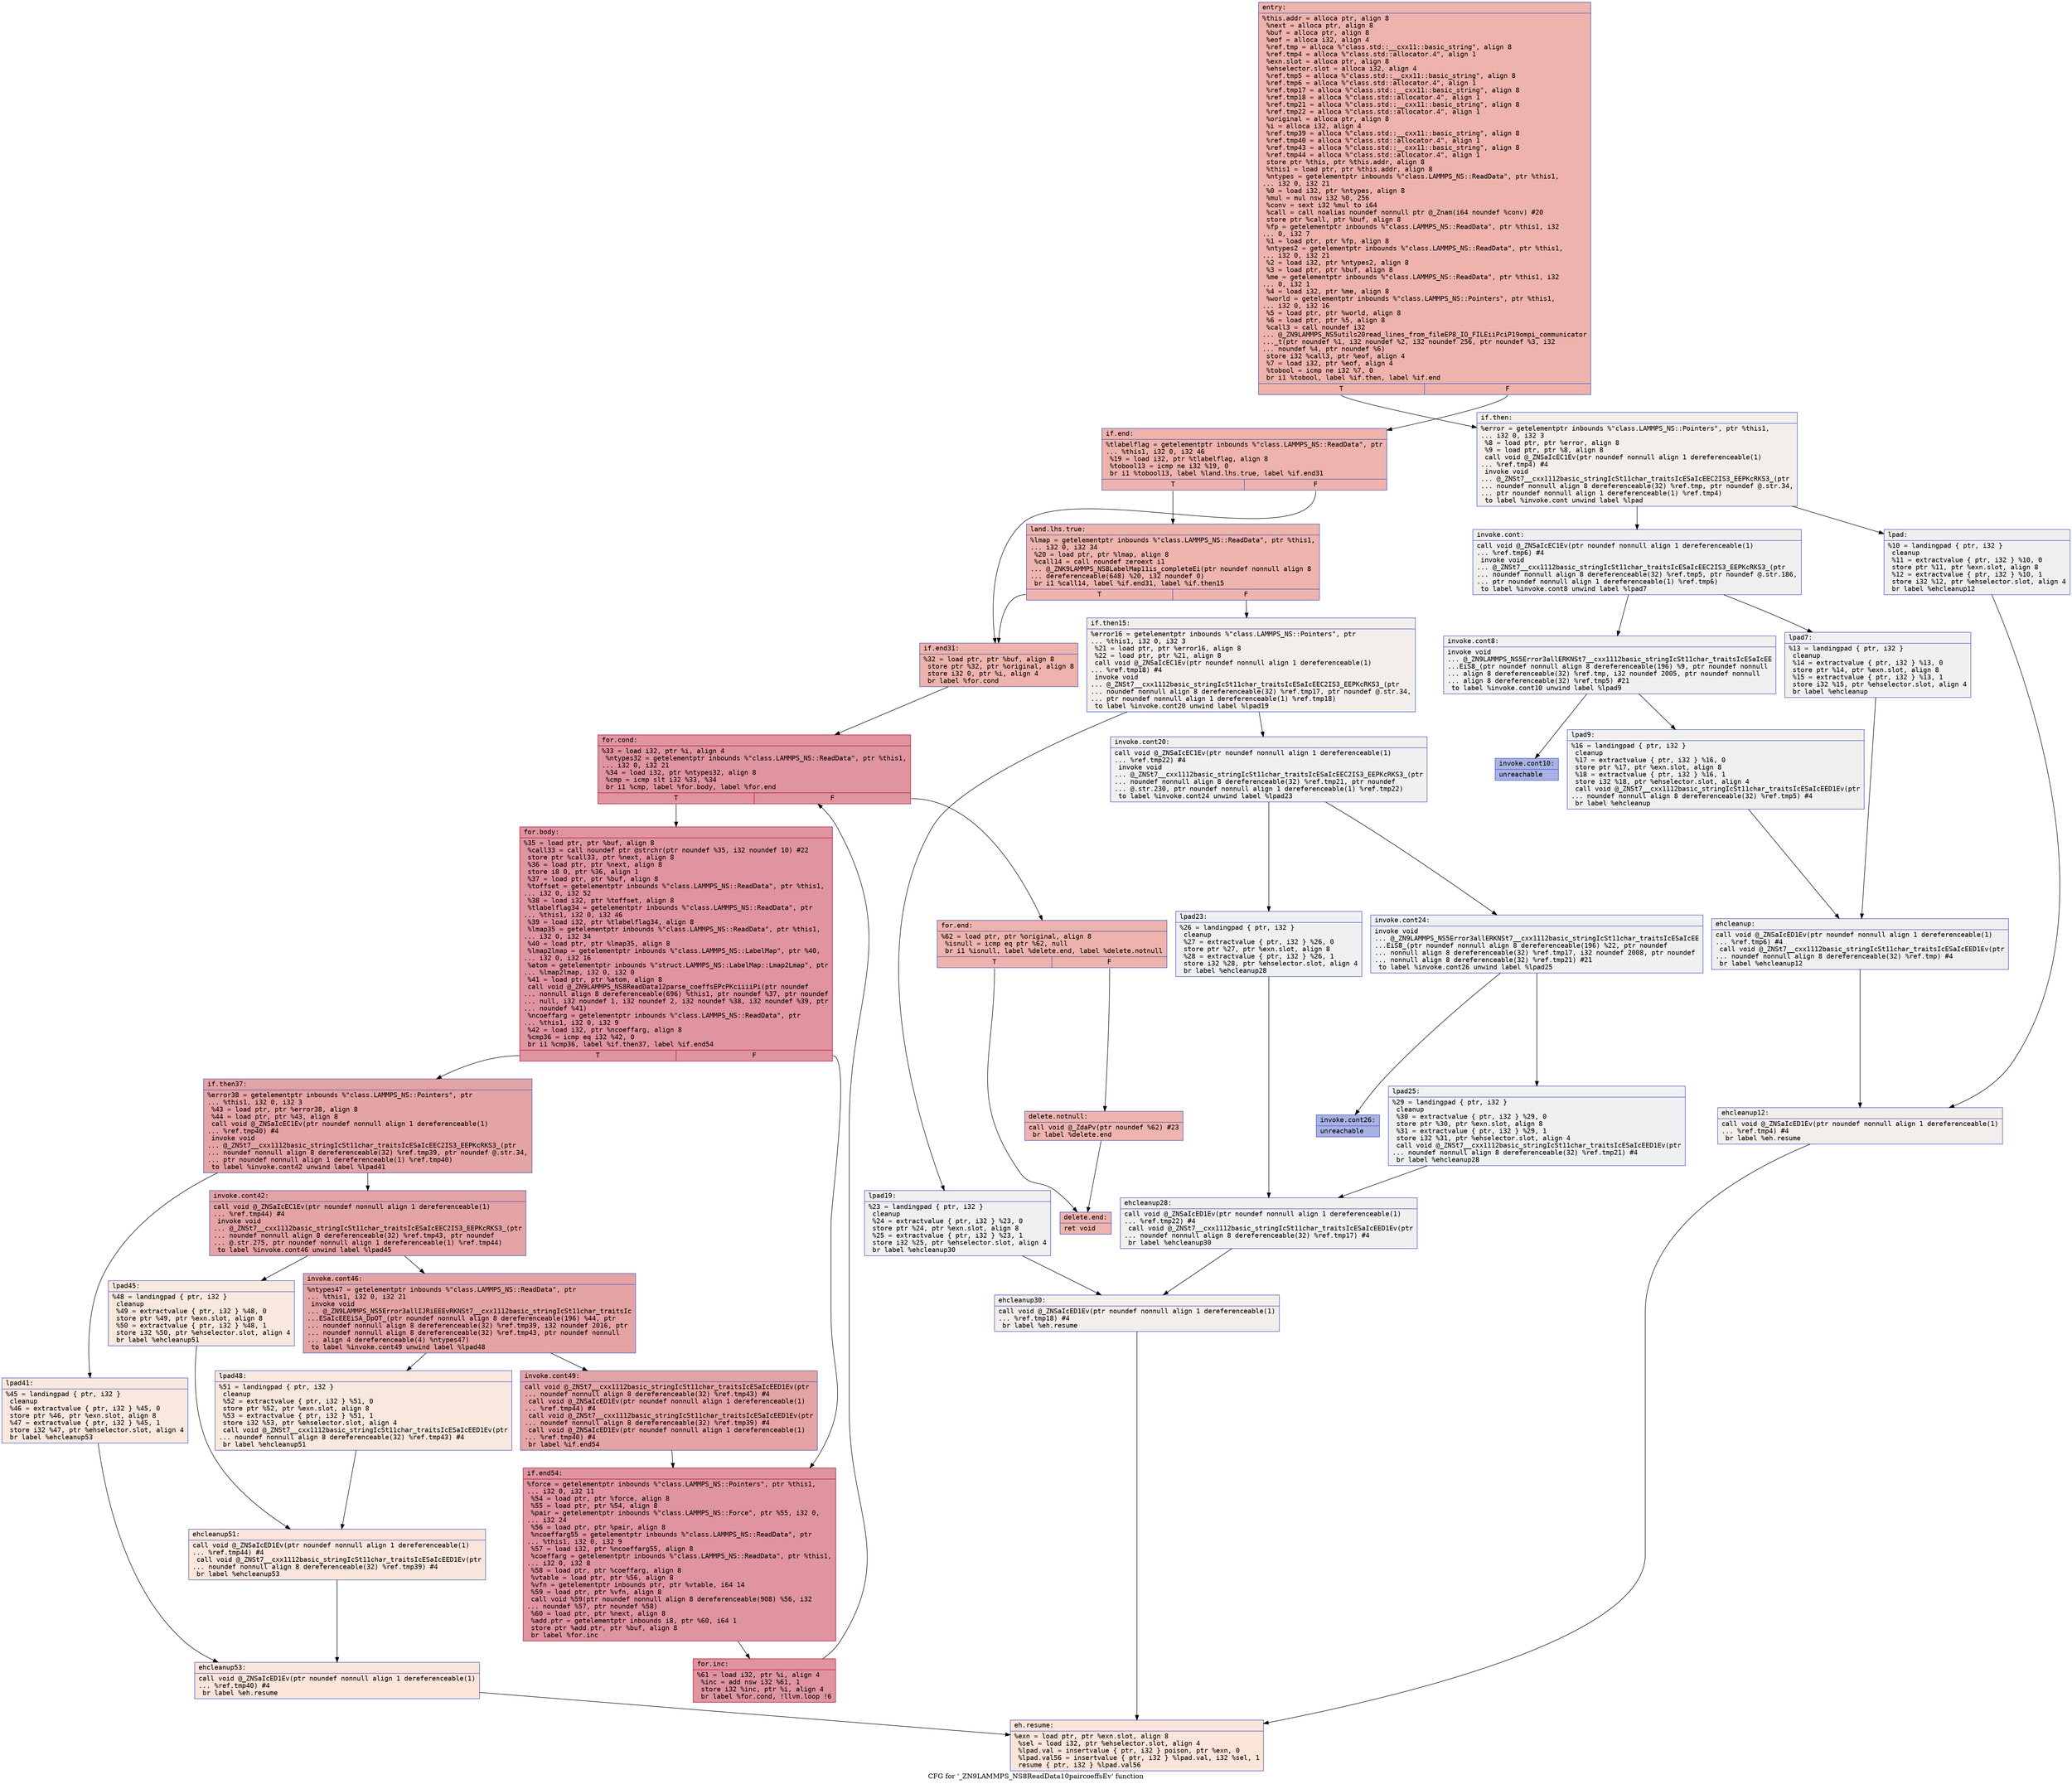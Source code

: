 digraph "CFG for '_ZN9LAMMPS_NS8ReadData10paircoeffsEv' function" {
	label="CFG for '_ZN9LAMMPS_NS8ReadData10paircoeffsEv' function";

	Node0x55c7e08a4300 [shape=record,color="#3d50c3ff", style=filled, fillcolor="#d6524470" fontname="Courier",label="{entry:\l|  %this.addr = alloca ptr, align 8\l  %next = alloca ptr, align 8\l  %buf = alloca ptr, align 8\l  %eof = alloca i32, align 4\l  %ref.tmp = alloca %\"class.std::__cxx11::basic_string\", align 8\l  %ref.tmp4 = alloca %\"class.std::allocator.4\", align 1\l  %exn.slot = alloca ptr, align 8\l  %ehselector.slot = alloca i32, align 4\l  %ref.tmp5 = alloca %\"class.std::__cxx11::basic_string\", align 8\l  %ref.tmp6 = alloca %\"class.std::allocator.4\", align 1\l  %ref.tmp17 = alloca %\"class.std::__cxx11::basic_string\", align 8\l  %ref.tmp18 = alloca %\"class.std::allocator.4\", align 1\l  %ref.tmp21 = alloca %\"class.std::__cxx11::basic_string\", align 8\l  %ref.tmp22 = alloca %\"class.std::allocator.4\", align 1\l  %original = alloca ptr, align 8\l  %i = alloca i32, align 4\l  %ref.tmp39 = alloca %\"class.std::__cxx11::basic_string\", align 8\l  %ref.tmp40 = alloca %\"class.std::allocator.4\", align 1\l  %ref.tmp43 = alloca %\"class.std::__cxx11::basic_string\", align 8\l  %ref.tmp44 = alloca %\"class.std::allocator.4\", align 1\l  store ptr %this, ptr %this.addr, align 8\l  %this1 = load ptr, ptr %this.addr, align 8\l  %ntypes = getelementptr inbounds %\"class.LAMMPS_NS::ReadData\", ptr %this1,\l... i32 0, i32 21\l  %0 = load i32, ptr %ntypes, align 8\l  %mul = mul nsw i32 %0, 256\l  %conv = sext i32 %mul to i64\l  %call = call noalias noundef nonnull ptr @_Znam(i64 noundef %conv) #20\l  store ptr %call, ptr %buf, align 8\l  %fp = getelementptr inbounds %\"class.LAMMPS_NS::ReadData\", ptr %this1, i32\l... 0, i32 7\l  %1 = load ptr, ptr %fp, align 8\l  %ntypes2 = getelementptr inbounds %\"class.LAMMPS_NS::ReadData\", ptr %this1,\l... i32 0, i32 21\l  %2 = load i32, ptr %ntypes2, align 8\l  %3 = load ptr, ptr %buf, align 8\l  %me = getelementptr inbounds %\"class.LAMMPS_NS::ReadData\", ptr %this1, i32\l... 0, i32 1\l  %4 = load i32, ptr %me, align 8\l  %world = getelementptr inbounds %\"class.LAMMPS_NS::Pointers\", ptr %this1,\l... i32 0, i32 16\l  %5 = load ptr, ptr %world, align 8\l  %6 = load ptr, ptr %5, align 8\l  %call3 = call noundef i32\l... @_ZN9LAMMPS_NS5utils20read_lines_from_fileEP8_IO_FILEiiPciP19ompi_communicator\l..._t(ptr noundef %1, i32 noundef %2, i32 noundef 256, ptr noundef %3, i32\l... noundef %4, ptr noundef %6)\l  store i32 %call3, ptr %eof, align 4\l  %7 = load i32, ptr %eof, align 4\l  %tobool = icmp ne i32 %7, 0\l  br i1 %tobool, label %if.then, label %if.end\l|{<s0>T|<s1>F}}"];
	Node0x55c7e08a4300:s0 -> Node0x55c7e08a62d0[tooltip="entry -> if.then\nProbability 0.00%" ];
	Node0x55c7e08a4300:s1 -> Node0x55c7e08a6340[tooltip="entry -> if.end\nProbability 100.00%" ];
	Node0x55c7e08a62d0 [shape=record,color="#3d50c3ff", style=filled, fillcolor="#e5d8d170" fontname="Courier",label="{if.then:\l|  %error = getelementptr inbounds %\"class.LAMMPS_NS::Pointers\", ptr %this1,\l... i32 0, i32 3\l  %8 = load ptr, ptr %error, align 8\l  %9 = load ptr, ptr %8, align 8\l  call void @_ZNSaIcEC1Ev(ptr noundef nonnull align 1 dereferenceable(1)\l... %ref.tmp4) #4\l  invoke void\l... @_ZNSt7__cxx1112basic_stringIcSt11char_traitsIcESaIcEEC2IS3_EEPKcRKS3_(ptr\l... noundef nonnull align 8 dereferenceable(32) %ref.tmp, ptr noundef @.str.34,\l... ptr noundef nonnull align 1 dereferenceable(1) %ref.tmp4)\l          to label %invoke.cont unwind label %lpad\l}"];
	Node0x55c7e08a62d0 -> Node0x55c7e08a67c0[tooltip="if.then -> invoke.cont\nProbability 50.00%" ];
	Node0x55c7e08a62d0 -> Node0x55c7e08a6810[tooltip="if.then -> lpad\nProbability 50.00%" ];
	Node0x55c7e08a67c0 [shape=record,color="#3d50c3ff", style=filled, fillcolor="#e0dbd870" fontname="Courier",label="{invoke.cont:\l|  call void @_ZNSaIcEC1Ev(ptr noundef nonnull align 1 dereferenceable(1)\l... %ref.tmp6) #4\l  invoke void\l... @_ZNSt7__cxx1112basic_stringIcSt11char_traitsIcESaIcEEC2IS3_EEPKcRKS3_(ptr\l... noundef nonnull align 8 dereferenceable(32) %ref.tmp5, ptr noundef @.str.186,\l... ptr noundef nonnull align 1 dereferenceable(1) %ref.tmp6)\l          to label %invoke.cont8 unwind label %lpad7\l}"];
	Node0x55c7e08a67c0 -> Node0x55c7e08a6b30[tooltip="invoke.cont -> invoke.cont8\nProbability 50.00%" ];
	Node0x55c7e08a67c0 -> Node0x55c7e08a6b80[tooltip="invoke.cont -> lpad7\nProbability 50.00%" ];
	Node0x55c7e08a6b30 [shape=record,color="#3d50c3ff", style=filled, fillcolor="#dedcdb70" fontname="Courier",label="{invoke.cont8:\l|  invoke void\l... @_ZN9LAMMPS_NS5Error3allERKNSt7__cxx1112basic_stringIcSt11char_traitsIcESaIcEE\l...EiS8_(ptr noundef nonnull align 8 dereferenceable(196) %9, ptr noundef nonnull\l... align 8 dereferenceable(32) %ref.tmp, i32 noundef 2005, ptr noundef nonnull\l... align 8 dereferenceable(32) %ref.tmp5) #21\l          to label %invoke.cont10 unwind label %lpad9\l}"];
	Node0x55c7e08a6b30 -> Node0x55c7e08a6ae0[tooltip="invoke.cont8 -> invoke.cont10\nProbability 0.00%" ];
	Node0x55c7e08a6b30 -> Node0x55c7e08a6de0[tooltip="invoke.cont8 -> lpad9\nProbability 100.00%" ];
	Node0x55c7e08a6ae0 [shape=record,color="#3d50c3ff", style=filled, fillcolor="#3d50c370" fontname="Courier",label="{invoke.cont10:\l|  unreachable\l}"];
	Node0x55c7e08a6810 [shape=record,color="#3d50c3ff", style=filled, fillcolor="#e0dbd870" fontname="Courier",label="{lpad:\l|  %10 = landingpad \{ ptr, i32 \}\l          cleanup\l  %11 = extractvalue \{ ptr, i32 \} %10, 0\l  store ptr %11, ptr %exn.slot, align 8\l  %12 = extractvalue \{ ptr, i32 \} %10, 1\l  store i32 %12, ptr %ehselector.slot, align 4\l  br label %ehcleanup12\l}"];
	Node0x55c7e08a6810 -> Node0x55c7e08a73a0[tooltip="lpad -> ehcleanup12\nProbability 100.00%" ];
	Node0x55c7e08a6b80 [shape=record,color="#3d50c3ff", style=filled, fillcolor="#dedcdb70" fontname="Courier",label="{lpad7:\l|  %13 = landingpad \{ ptr, i32 \}\l          cleanup\l  %14 = extractvalue \{ ptr, i32 \} %13, 0\l  store ptr %14, ptr %exn.slot, align 8\l  %15 = extractvalue \{ ptr, i32 \} %13, 1\l  store i32 %15, ptr %ehselector.slot, align 4\l  br label %ehcleanup\l}"];
	Node0x55c7e08a6b80 -> Node0x55c7e08a76f0[tooltip="lpad7 -> ehcleanup\nProbability 100.00%" ];
	Node0x55c7e08a6de0 [shape=record,color="#3d50c3ff", style=filled, fillcolor="#dedcdb70" fontname="Courier",label="{lpad9:\l|  %16 = landingpad \{ ptr, i32 \}\l          cleanup\l  %17 = extractvalue \{ ptr, i32 \} %16, 0\l  store ptr %17, ptr %exn.slot, align 8\l  %18 = extractvalue \{ ptr, i32 \} %16, 1\l  store i32 %18, ptr %ehselector.slot, align 4\l  call void @_ZNSt7__cxx1112basic_stringIcSt11char_traitsIcESaIcEED1Ev(ptr\l... noundef nonnull align 8 dereferenceable(32) %ref.tmp5) #4\l  br label %ehcleanup\l}"];
	Node0x55c7e08a6de0 -> Node0x55c7e08a76f0[tooltip="lpad9 -> ehcleanup\nProbability 100.00%" ];
	Node0x55c7e08a76f0 [shape=record,color="#3d50c3ff", style=filled, fillcolor="#e0dbd870" fontname="Courier",label="{ehcleanup:\l|  call void @_ZNSaIcED1Ev(ptr noundef nonnull align 1 dereferenceable(1)\l... %ref.tmp6) #4\l  call void @_ZNSt7__cxx1112basic_stringIcSt11char_traitsIcESaIcEED1Ev(ptr\l... noundef nonnull align 8 dereferenceable(32) %ref.tmp) #4\l  br label %ehcleanup12\l}"];
	Node0x55c7e08a76f0 -> Node0x55c7e08a73a0[tooltip="ehcleanup -> ehcleanup12\nProbability 100.00%" ];
	Node0x55c7e08a73a0 [shape=record,color="#3d50c3ff", style=filled, fillcolor="#e5d8d170" fontname="Courier",label="{ehcleanup12:\l|  call void @_ZNSaIcED1Ev(ptr noundef nonnull align 1 dereferenceable(1)\l... %ref.tmp4) #4\l  br label %eh.resume\l}"];
	Node0x55c7e08a73a0 -> Node0x55c7e08a7fa0[tooltip="ehcleanup12 -> eh.resume\nProbability 100.00%" ];
	Node0x55c7e08a6340 [shape=record,color="#3d50c3ff", style=filled, fillcolor="#d6524470" fontname="Courier",label="{if.end:\l|  %tlabelflag = getelementptr inbounds %\"class.LAMMPS_NS::ReadData\", ptr\l... %this1, i32 0, i32 46\l  %19 = load i32, ptr %tlabelflag, align 8\l  %tobool13 = icmp ne i32 %19, 0\l  br i1 %tobool13, label %land.lhs.true, label %if.end31\l|{<s0>T|<s1>F}}"];
	Node0x55c7e08a6340:s0 -> Node0x55c7e08a8290[tooltip="if.end -> land.lhs.true\nProbability 62.50%" ];
	Node0x55c7e08a6340:s1 -> Node0x55c7e08a8310[tooltip="if.end -> if.end31\nProbability 37.50%" ];
	Node0x55c7e08a8290 [shape=record,color="#3d50c3ff", style=filled, fillcolor="#d8564670" fontname="Courier",label="{land.lhs.true:\l|  %lmap = getelementptr inbounds %\"class.LAMMPS_NS::ReadData\", ptr %this1,\l... i32 0, i32 34\l  %20 = load ptr, ptr %lmap, align 8\l  %call14 = call noundef zeroext i1\l... @_ZNK9LAMMPS_NS8LabelMap11is_completeEi(ptr noundef nonnull align 8\l... dereferenceable(648) %20, i32 noundef 0)\l  br i1 %call14, label %if.end31, label %if.then15\l|{<s0>T|<s1>F}}"];
	Node0x55c7e08a8290:s0 -> Node0x55c7e08a8310[tooltip="land.lhs.true -> if.end31\nProbability 100.00%" ];
	Node0x55c7e08a8290:s1 -> Node0x55c7e08a8a70[tooltip="land.lhs.true -> if.then15\nProbability 0.00%" ];
	Node0x55c7e08a8a70 [shape=record,color="#3d50c3ff", style=filled, fillcolor="#e3d9d370" fontname="Courier",label="{if.then15:\l|  %error16 = getelementptr inbounds %\"class.LAMMPS_NS::Pointers\", ptr\l... %this1, i32 0, i32 3\l  %21 = load ptr, ptr %error16, align 8\l  %22 = load ptr, ptr %21, align 8\l  call void @_ZNSaIcEC1Ev(ptr noundef nonnull align 1 dereferenceable(1)\l... %ref.tmp18) #4\l  invoke void\l... @_ZNSt7__cxx1112basic_stringIcSt11char_traitsIcESaIcEEC2IS3_EEPKcRKS3_(ptr\l... noundef nonnull align 8 dereferenceable(32) %ref.tmp17, ptr noundef @.str.34,\l... ptr noundef nonnull align 1 dereferenceable(1) %ref.tmp18)\l          to label %invoke.cont20 unwind label %lpad19\l}"];
	Node0x55c7e08a8a70 -> Node0x55c7e08a8e70[tooltip="if.then15 -> invoke.cont20\nProbability 50.00%" ];
	Node0x55c7e08a8a70 -> Node0x55c7e08a8ec0[tooltip="if.then15 -> lpad19\nProbability 50.00%" ];
	Node0x55c7e08a8e70 [shape=record,color="#3d50c3ff", style=filled, fillcolor="#dedcdb70" fontname="Courier",label="{invoke.cont20:\l|  call void @_ZNSaIcEC1Ev(ptr noundef nonnull align 1 dereferenceable(1)\l... %ref.tmp22) #4\l  invoke void\l... @_ZNSt7__cxx1112basic_stringIcSt11char_traitsIcESaIcEEC2IS3_EEPKcRKS3_(ptr\l... noundef nonnull align 8 dereferenceable(32) %ref.tmp21, ptr noundef\l... @.str.230, ptr noundef nonnull align 1 dereferenceable(1) %ref.tmp22)\l          to label %invoke.cont24 unwind label %lpad23\l}"];
	Node0x55c7e08a8e70 -> Node0x55c7e08a91e0[tooltip="invoke.cont20 -> invoke.cont24\nProbability 50.00%" ];
	Node0x55c7e08a8e70 -> Node0x55c7e08a9230[tooltip="invoke.cont20 -> lpad23\nProbability 50.00%" ];
	Node0x55c7e08a91e0 [shape=record,color="#3d50c3ff", style=filled, fillcolor="#d9dce170" fontname="Courier",label="{invoke.cont24:\l|  invoke void\l... @_ZN9LAMMPS_NS5Error3allERKNSt7__cxx1112basic_stringIcSt11char_traitsIcESaIcEE\l...EiS8_(ptr noundef nonnull align 8 dereferenceable(196) %22, ptr noundef\l... nonnull align 8 dereferenceable(32) %ref.tmp17, i32 noundef 2008, ptr noundef\l... nonnull align 8 dereferenceable(32) %ref.tmp21) #21\l          to label %invoke.cont26 unwind label %lpad25\l}"];
	Node0x55c7e08a91e0 -> Node0x55c7e08a9190[tooltip="invoke.cont24 -> invoke.cont26\nProbability 0.00%" ];
	Node0x55c7e08a91e0 -> Node0x55c7e08a9550[tooltip="invoke.cont24 -> lpad25\nProbability 100.00%" ];
	Node0x55c7e08a9190 [shape=record,color="#3d50c3ff", style=filled, fillcolor="#3d50c370" fontname="Courier",label="{invoke.cont26:\l|  unreachable\l}"];
	Node0x55c7e08a8ec0 [shape=record,color="#3d50c3ff", style=filled, fillcolor="#dedcdb70" fontname="Courier",label="{lpad19:\l|  %23 = landingpad \{ ptr, i32 \}\l          cleanup\l  %24 = extractvalue \{ ptr, i32 \} %23, 0\l  store ptr %24, ptr %exn.slot, align 8\l  %25 = extractvalue \{ ptr, i32 \} %23, 1\l  store i32 %25, ptr %ehselector.slot, align 4\l  br label %ehcleanup30\l}"];
	Node0x55c7e08a8ec0 -> Node0x55c7e08a9b10[tooltip="lpad19 -> ehcleanup30\nProbability 100.00%" ];
	Node0x55c7e08a9230 [shape=record,color="#3d50c3ff", style=filled, fillcolor="#d9dce170" fontname="Courier",label="{lpad23:\l|  %26 = landingpad \{ ptr, i32 \}\l          cleanup\l  %27 = extractvalue \{ ptr, i32 \} %26, 0\l  store ptr %27, ptr %exn.slot, align 8\l  %28 = extractvalue \{ ptr, i32 \} %26, 1\l  store i32 %28, ptr %ehselector.slot, align 4\l  br label %ehcleanup28\l}"];
	Node0x55c7e08a9230 -> Node0x55c7e08a9e60[tooltip="lpad23 -> ehcleanup28\nProbability 100.00%" ];
	Node0x55c7e08a9550 [shape=record,color="#3d50c3ff", style=filled, fillcolor="#d9dce170" fontname="Courier",label="{lpad25:\l|  %29 = landingpad \{ ptr, i32 \}\l          cleanup\l  %30 = extractvalue \{ ptr, i32 \} %29, 0\l  store ptr %30, ptr %exn.slot, align 8\l  %31 = extractvalue \{ ptr, i32 \} %29, 1\l  store i32 %31, ptr %ehselector.slot, align 4\l  call void @_ZNSt7__cxx1112basic_stringIcSt11char_traitsIcESaIcEED1Ev(ptr\l... noundef nonnull align 8 dereferenceable(32) %ref.tmp21) #4\l  br label %ehcleanup28\l}"];
	Node0x55c7e08a9550 -> Node0x55c7e08a9e60[tooltip="lpad25 -> ehcleanup28\nProbability 100.00%" ];
	Node0x55c7e08a9e60 [shape=record,color="#3d50c3ff", style=filled, fillcolor="#dedcdb70" fontname="Courier",label="{ehcleanup28:\l|  call void @_ZNSaIcED1Ev(ptr noundef nonnull align 1 dereferenceable(1)\l... %ref.tmp22) #4\l  call void @_ZNSt7__cxx1112basic_stringIcSt11char_traitsIcESaIcEED1Ev(ptr\l... noundef nonnull align 8 dereferenceable(32) %ref.tmp17) #4\l  br label %ehcleanup30\l}"];
	Node0x55c7e08a9e60 -> Node0x55c7e08a9b10[tooltip="ehcleanup28 -> ehcleanup30\nProbability 100.00%" ];
	Node0x55c7e08a9b10 [shape=record,color="#3d50c3ff", style=filled, fillcolor="#e3d9d370" fontname="Courier",label="{ehcleanup30:\l|  call void @_ZNSaIcED1Ev(ptr noundef nonnull align 1 dereferenceable(1)\l... %ref.tmp18) #4\l  br label %eh.resume\l}"];
	Node0x55c7e08a9b10 -> Node0x55c7e08a7fa0[tooltip="ehcleanup30 -> eh.resume\nProbability 100.00%" ];
	Node0x55c7e08a8310 [shape=record,color="#3d50c3ff", style=filled, fillcolor="#d6524470" fontname="Courier",label="{if.end31:\l|  %32 = load ptr, ptr %buf, align 8\l  store ptr %32, ptr %original, align 8\l  store i32 0, ptr %i, align 4\l  br label %for.cond\l}"];
	Node0x55c7e08a8310 -> Node0x55c7e08aa940[tooltip="if.end31 -> for.cond\nProbability 100.00%" ];
	Node0x55c7e08aa940 [shape=record,color="#b70d28ff", style=filled, fillcolor="#b70d2870" fontname="Courier",label="{for.cond:\l|  %33 = load i32, ptr %i, align 4\l  %ntypes32 = getelementptr inbounds %\"class.LAMMPS_NS::ReadData\", ptr %this1,\l... i32 0, i32 21\l  %34 = load i32, ptr %ntypes32, align 8\l  %cmp = icmp slt i32 %33, %34\l  br i1 %cmp, label %for.body, label %for.end\l|{<s0>T|<s1>F}}"];
	Node0x55c7e08aa940:s0 -> Node0x55c7e08aac80[tooltip="for.cond -> for.body\nProbability 96.88%" ];
	Node0x55c7e08aa940:s1 -> Node0x55c7e08aad00[tooltip="for.cond -> for.end\nProbability 3.12%" ];
	Node0x55c7e08aac80 [shape=record,color="#b70d28ff", style=filled, fillcolor="#b70d2870" fontname="Courier",label="{for.body:\l|  %35 = load ptr, ptr %buf, align 8\l  %call33 = call noundef ptr @strchr(ptr noundef %35, i32 noundef 10) #22\l  store ptr %call33, ptr %next, align 8\l  %36 = load ptr, ptr %next, align 8\l  store i8 0, ptr %36, align 1\l  %37 = load ptr, ptr %buf, align 8\l  %toffset = getelementptr inbounds %\"class.LAMMPS_NS::ReadData\", ptr %this1,\l... i32 0, i32 52\l  %38 = load i32, ptr %toffset, align 8\l  %tlabelflag34 = getelementptr inbounds %\"class.LAMMPS_NS::ReadData\", ptr\l... %this1, i32 0, i32 46\l  %39 = load i32, ptr %tlabelflag34, align 8\l  %lmap35 = getelementptr inbounds %\"class.LAMMPS_NS::ReadData\", ptr %this1,\l... i32 0, i32 34\l  %40 = load ptr, ptr %lmap35, align 8\l  %lmap2lmap = getelementptr inbounds %\"class.LAMMPS_NS::LabelMap\", ptr %40,\l... i32 0, i32 16\l  %atom = getelementptr inbounds %\"struct.LAMMPS_NS::LabelMap::Lmap2Lmap\", ptr\l... %lmap2lmap, i32 0, i32 0\l  %41 = load ptr, ptr %atom, align 8\l  call void @_ZN9LAMMPS_NS8ReadData12parse_coeffsEPcPKciiiiPi(ptr noundef\l... nonnull align 8 dereferenceable(696) %this1, ptr noundef %37, ptr noundef\l... null, i32 noundef 1, i32 noundef 2, i32 noundef %38, i32 noundef %39, ptr\l... noundef %41)\l  %ncoeffarg = getelementptr inbounds %\"class.LAMMPS_NS::ReadData\", ptr\l... %this1, i32 0, i32 9\l  %42 = load i32, ptr %ncoeffarg, align 8\l  %cmp36 = icmp eq i32 %42, 0\l  br i1 %cmp36, label %if.then37, label %if.end54\l|{<s0>T|<s1>F}}"];
	Node0x55c7e08aac80:s0 -> Node0x55c7e08abdc0[tooltip="for.body -> if.then37\nProbability 37.50%" ];
	Node0x55c7e08aac80:s1 -> Node0x55c7e08abe40[tooltip="for.body -> if.end54\nProbability 62.50%" ];
	Node0x55c7e08abdc0 [shape=record,color="#3d50c3ff", style=filled, fillcolor="#c32e3170" fontname="Courier",label="{if.then37:\l|  %error38 = getelementptr inbounds %\"class.LAMMPS_NS::Pointers\", ptr\l... %this1, i32 0, i32 3\l  %43 = load ptr, ptr %error38, align 8\l  %44 = load ptr, ptr %43, align 8\l  call void @_ZNSaIcEC1Ev(ptr noundef nonnull align 1 dereferenceable(1)\l... %ref.tmp40) #4\l  invoke void\l... @_ZNSt7__cxx1112basic_stringIcSt11char_traitsIcESaIcEEC2IS3_EEPKcRKS3_(ptr\l... noundef nonnull align 8 dereferenceable(32) %ref.tmp39, ptr noundef @.str.34,\l... ptr noundef nonnull align 1 dereferenceable(1) %ref.tmp40)\l          to label %invoke.cont42 unwind label %lpad41\l}"];
	Node0x55c7e08abdc0 -> Node0x55c7e08ac2b0[tooltip="if.then37 -> invoke.cont42\nProbability 100.00%" ];
	Node0x55c7e08abdc0 -> Node0x55c7e08ac330[tooltip="if.then37 -> lpad41\nProbability 0.00%" ];
	Node0x55c7e08ac2b0 [shape=record,color="#3d50c3ff", style=filled, fillcolor="#c32e3170" fontname="Courier",label="{invoke.cont42:\l|  call void @_ZNSaIcEC1Ev(ptr noundef nonnull align 1 dereferenceable(1)\l... %ref.tmp44) #4\l  invoke void\l... @_ZNSt7__cxx1112basic_stringIcSt11char_traitsIcESaIcEEC2IS3_EEPKcRKS3_(ptr\l... noundef nonnull align 8 dereferenceable(32) %ref.tmp43, ptr noundef\l... @.str.275, ptr noundef nonnull align 1 dereferenceable(1) %ref.tmp44)\l          to label %invoke.cont46 unwind label %lpad45\l}"];
	Node0x55c7e08ac2b0 -> Node0x55c7e08ac6b0[tooltip="invoke.cont42 -> invoke.cont46\nProbability 100.00%" ];
	Node0x55c7e08ac2b0 -> Node0x55c7e08ac700[tooltip="invoke.cont42 -> lpad45\nProbability 0.00%" ];
	Node0x55c7e08ac6b0 [shape=record,color="#3d50c3ff", style=filled, fillcolor="#c32e3170" fontname="Courier",label="{invoke.cont46:\l|  %ntypes47 = getelementptr inbounds %\"class.LAMMPS_NS::ReadData\", ptr\l... %this1, i32 0, i32 21\l  invoke void\l... @_ZN9LAMMPS_NS5Error3allIJRiEEEvRKNSt7__cxx1112basic_stringIcSt11char_traitsIc\l...ESaIcEEEiSA_DpOT_(ptr noundef nonnull align 8 dereferenceable(196) %44, ptr\l... noundef nonnull align 8 dereferenceable(32) %ref.tmp39, i32 noundef 2016, ptr\l... noundef nonnull align 8 dereferenceable(32) %ref.tmp43, ptr noundef nonnull\l... align 4 dereferenceable(4) %ntypes47)\l          to label %invoke.cont49 unwind label %lpad48\l}"];
	Node0x55c7e08ac6b0 -> Node0x55c7e08ac660[tooltip="invoke.cont46 -> invoke.cont49\nProbability 100.00%" ];
	Node0x55c7e08ac6b0 -> Node0x55c7e08acb20[tooltip="invoke.cont46 -> lpad48\nProbability 0.00%" ];
	Node0x55c7e08ac660 [shape=record,color="#3d50c3ff", style=filled, fillcolor="#c32e3170" fontname="Courier",label="{invoke.cont49:\l|  call void @_ZNSt7__cxx1112basic_stringIcSt11char_traitsIcESaIcEED1Ev(ptr\l... noundef nonnull align 8 dereferenceable(32) %ref.tmp43) #4\l  call void @_ZNSaIcED1Ev(ptr noundef nonnull align 1 dereferenceable(1)\l... %ref.tmp44) #4\l  call void @_ZNSt7__cxx1112basic_stringIcSt11char_traitsIcESaIcEED1Ev(ptr\l... noundef nonnull align 8 dereferenceable(32) %ref.tmp39) #4\l  call void @_ZNSaIcED1Ev(ptr noundef nonnull align 1 dereferenceable(1)\l... %ref.tmp40) #4\l  br label %if.end54\l}"];
	Node0x55c7e08ac660 -> Node0x55c7e08abe40[tooltip="invoke.cont49 -> if.end54\nProbability 100.00%" ];
	Node0x55c7e08ac330 [shape=record,color="#3d50c3ff", style=filled, fillcolor="#f2cab570" fontname="Courier",label="{lpad41:\l|  %45 = landingpad \{ ptr, i32 \}\l          cleanup\l  %46 = extractvalue \{ ptr, i32 \} %45, 0\l  store ptr %46, ptr %exn.slot, align 8\l  %47 = extractvalue \{ ptr, i32 \} %45, 1\l  store i32 %47, ptr %ehselector.slot, align 4\l  br label %ehcleanup53\l}"];
	Node0x55c7e08ac330 -> Node0x55c7e08adcd0[tooltip="lpad41 -> ehcleanup53\nProbability 100.00%" ];
	Node0x55c7e08ac700 [shape=record,color="#3d50c3ff", style=filled, fillcolor="#f2cab570" fontname="Courier",label="{lpad45:\l|  %48 = landingpad \{ ptr, i32 \}\l          cleanup\l  %49 = extractvalue \{ ptr, i32 \} %48, 0\l  store ptr %49, ptr %exn.slot, align 8\l  %50 = extractvalue \{ ptr, i32 \} %48, 1\l  store i32 %50, ptr %ehselector.slot, align 4\l  br label %ehcleanup51\l}"];
	Node0x55c7e08ac700 -> Node0x55c7e08adfd0[tooltip="lpad45 -> ehcleanup51\nProbability 100.00%" ];
	Node0x55c7e08acb20 [shape=record,color="#3d50c3ff", style=filled, fillcolor="#f2cab570" fontname="Courier",label="{lpad48:\l|  %51 = landingpad \{ ptr, i32 \}\l          cleanup\l  %52 = extractvalue \{ ptr, i32 \} %51, 0\l  store ptr %52, ptr %exn.slot, align 8\l  %53 = extractvalue \{ ptr, i32 \} %51, 1\l  store i32 %53, ptr %ehselector.slot, align 4\l  call void @_ZNSt7__cxx1112basic_stringIcSt11char_traitsIcESaIcEED1Ev(ptr\l... noundef nonnull align 8 dereferenceable(32) %ref.tmp43) #4\l  br label %ehcleanup51\l}"];
	Node0x55c7e08acb20 -> Node0x55c7e08adfd0[tooltip="lpad48 -> ehcleanup51\nProbability 100.00%" ];
	Node0x55c7e08adfd0 [shape=record,color="#3d50c3ff", style=filled, fillcolor="#f3c7b170" fontname="Courier",label="{ehcleanup51:\l|  call void @_ZNSaIcED1Ev(ptr noundef nonnull align 1 dereferenceable(1)\l... %ref.tmp44) #4\l  call void @_ZNSt7__cxx1112basic_stringIcSt11char_traitsIcESaIcEED1Ev(ptr\l... noundef nonnull align 8 dereferenceable(32) %ref.tmp39) #4\l  br label %ehcleanup53\l}"];
	Node0x55c7e08adfd0 -> Node0x55c7e08adcd0[tooltip="ehcleanup51 -> ehcleanup53\nProbability 100.00%" ];
	Node0x55c7e08adcd0 [shape=record,color="#3d50c3ff", style=filled, fillcolor="#f5c1a970" fontname="Courier",label="{ehcleanup53:\l|  call void @_ZNSaIcED1Ev(ptr noundef nonnull align 1 dereferenceable(1)\l... %ref.tmp40) #4\l  br label %eh.resume\l}"];
	Node0x55c7e08adcd0 -> Node0x55c7e08a7fa0[tooltip="ehcleanup53 -> eh.resume\nProbability 100.00%" ];
	Node0x55c7e08abe40 [shape=record,color="#b70d28ff", style=filled, fillcolor="#b70d2870" fontname="Courier",label="{if.end54:\l|  %force = getelementptr inbounds %\"class.LAMMPS_NS::Pointers\", ptr %this1,\l... i32 0, i32 11\l  %54 = load ptr, ptr %force, align 8\l  %55 = load ptr, ptr %54, align 8\l  %pair = getelementptr inbounds %\"class.LAMMPS_NS::Force\", ptr %55, i32 0,\l... i32 24\l  %56 = load ptr, ptr %pair, align 8\l  %ncoeffarg55 = getelementptr inbounds %\"class.LAMMPS_NS::ReadData\", ptr\l... %this1, i32 0, i32 9\l  %57 = load i32, ptr %ncoeffarg55, align 8\l  %coeffarg = getelementptr inbounds %\"class.LAMMPS_NS::ReadData\", ptr %this1,\l... i32 0, i32 8\l  %58 = load ptr, ptr %coeffarg, align 8\l  %vtable = load ptr, ptr %56, align 8\l  %vfn = getelementptr inbounds ptr, ptr %vtable, i64 14\l  %59 = load ptr, ptr %vfn, align 8\l  call void %59(ptr noundef nonnull align 8 dereferenceable(908) %56, i32\l... noundef %57, ptr noundef %58)\l  %60 = load ptr, ptr %next, align 8\l  %add.ptr = getelementptr inbounds i8, ptr %60, i64 1\l  store ptr %add.ptr, ptr %buf, align 8\l  br label %for.inc\l}"];
	Node0x55c7e08abe40 -> Node0x55c7e08af3b0[tooltip="if.end54 -> for.inc\nProbability 100.00%" ];
	Node0x55c7e08af3b0 [shape=record,color="#b70d28ff", style=filled, fillcolor="#b70d2870" fontname="Courier",label="{for.inc:\l|  %61 = load i32, ptr %i, align 4\l  %inc = add nsw i32 %61, 1\l  store i32 %inc, ptr %i, align 4\l  br label %for.cond, !llvm.loop !6\l}"];
	Node0x55c7e08af3b0 -> Node0x55c7e08aa940[tooltip="for.inc -> for.cond\nProbability 100.00%" ];
	Node0x55c7e08aad00 [shape=record,color="#3d50c3ff", style=filled, fillcolor="#d6524470" fontname="Courier",label="{for.end:\l|  %62 = load ptr, ptr %original, align 8\l  %isnull = icmp eq ptr %62, null\l  br i1 %isnull, label %delete.end, label %delete.notnull\l|{<s0>T|<s1>F}}"];
	Node0x55c7e08aad00:s0 -> Node0x55c7e08af8f0[tooltip="for.end -> delete.end\nProbability 37.50%" ];
	Node0x55c7e08aad00:s1 -> Node0x55c7e08a8390[tooltip="for.end -> delete.notnull\nProbability 62.50%" ];
	Node0x55c7e08a8390 [shape=record,color="#3d50c3ff", style=filled, fillcolor="#d8564670" fontname="Courier",label="{delete.notnull:\l|  call void @_ZdaPv(ptr noundef %62) #23\l  br label %delete.end\l}"];
	Node0x55c7e08a8390 -> Node0x55c7e08af8f0[tooltip="delete.notnull -> delete.end\nProbability 100.00%" ];
	Node0x55c7e08af8f0 [shape=record,color="#3d50c3ff", style=filled, fillcolor="#d6524470" fontname="Courier",label="{delete.end:\l|  ret void\l}"];
	Node0x55c7e08a7fa0 [shape=record,color="#3d50c3ff", style=filled, fillcolor="#f5c1a970" fontname="Courier",label="{eh.resume:\l|  %exn = load ptr, ptr %exn.slot, align 8\l  %sel = load i32, ptr %ehselector.slot, align 4\l  %lpad.val = insertvalue \{ ptr, i32 \} poison, ptr %exn, 0\l  %lpad.val56 = insertvalue \{ ptr, i32 \} %lpad.val, i32 %sel, 1\l  resume \{ ptr, i32 \} %lpad.val56\l}"];
}
